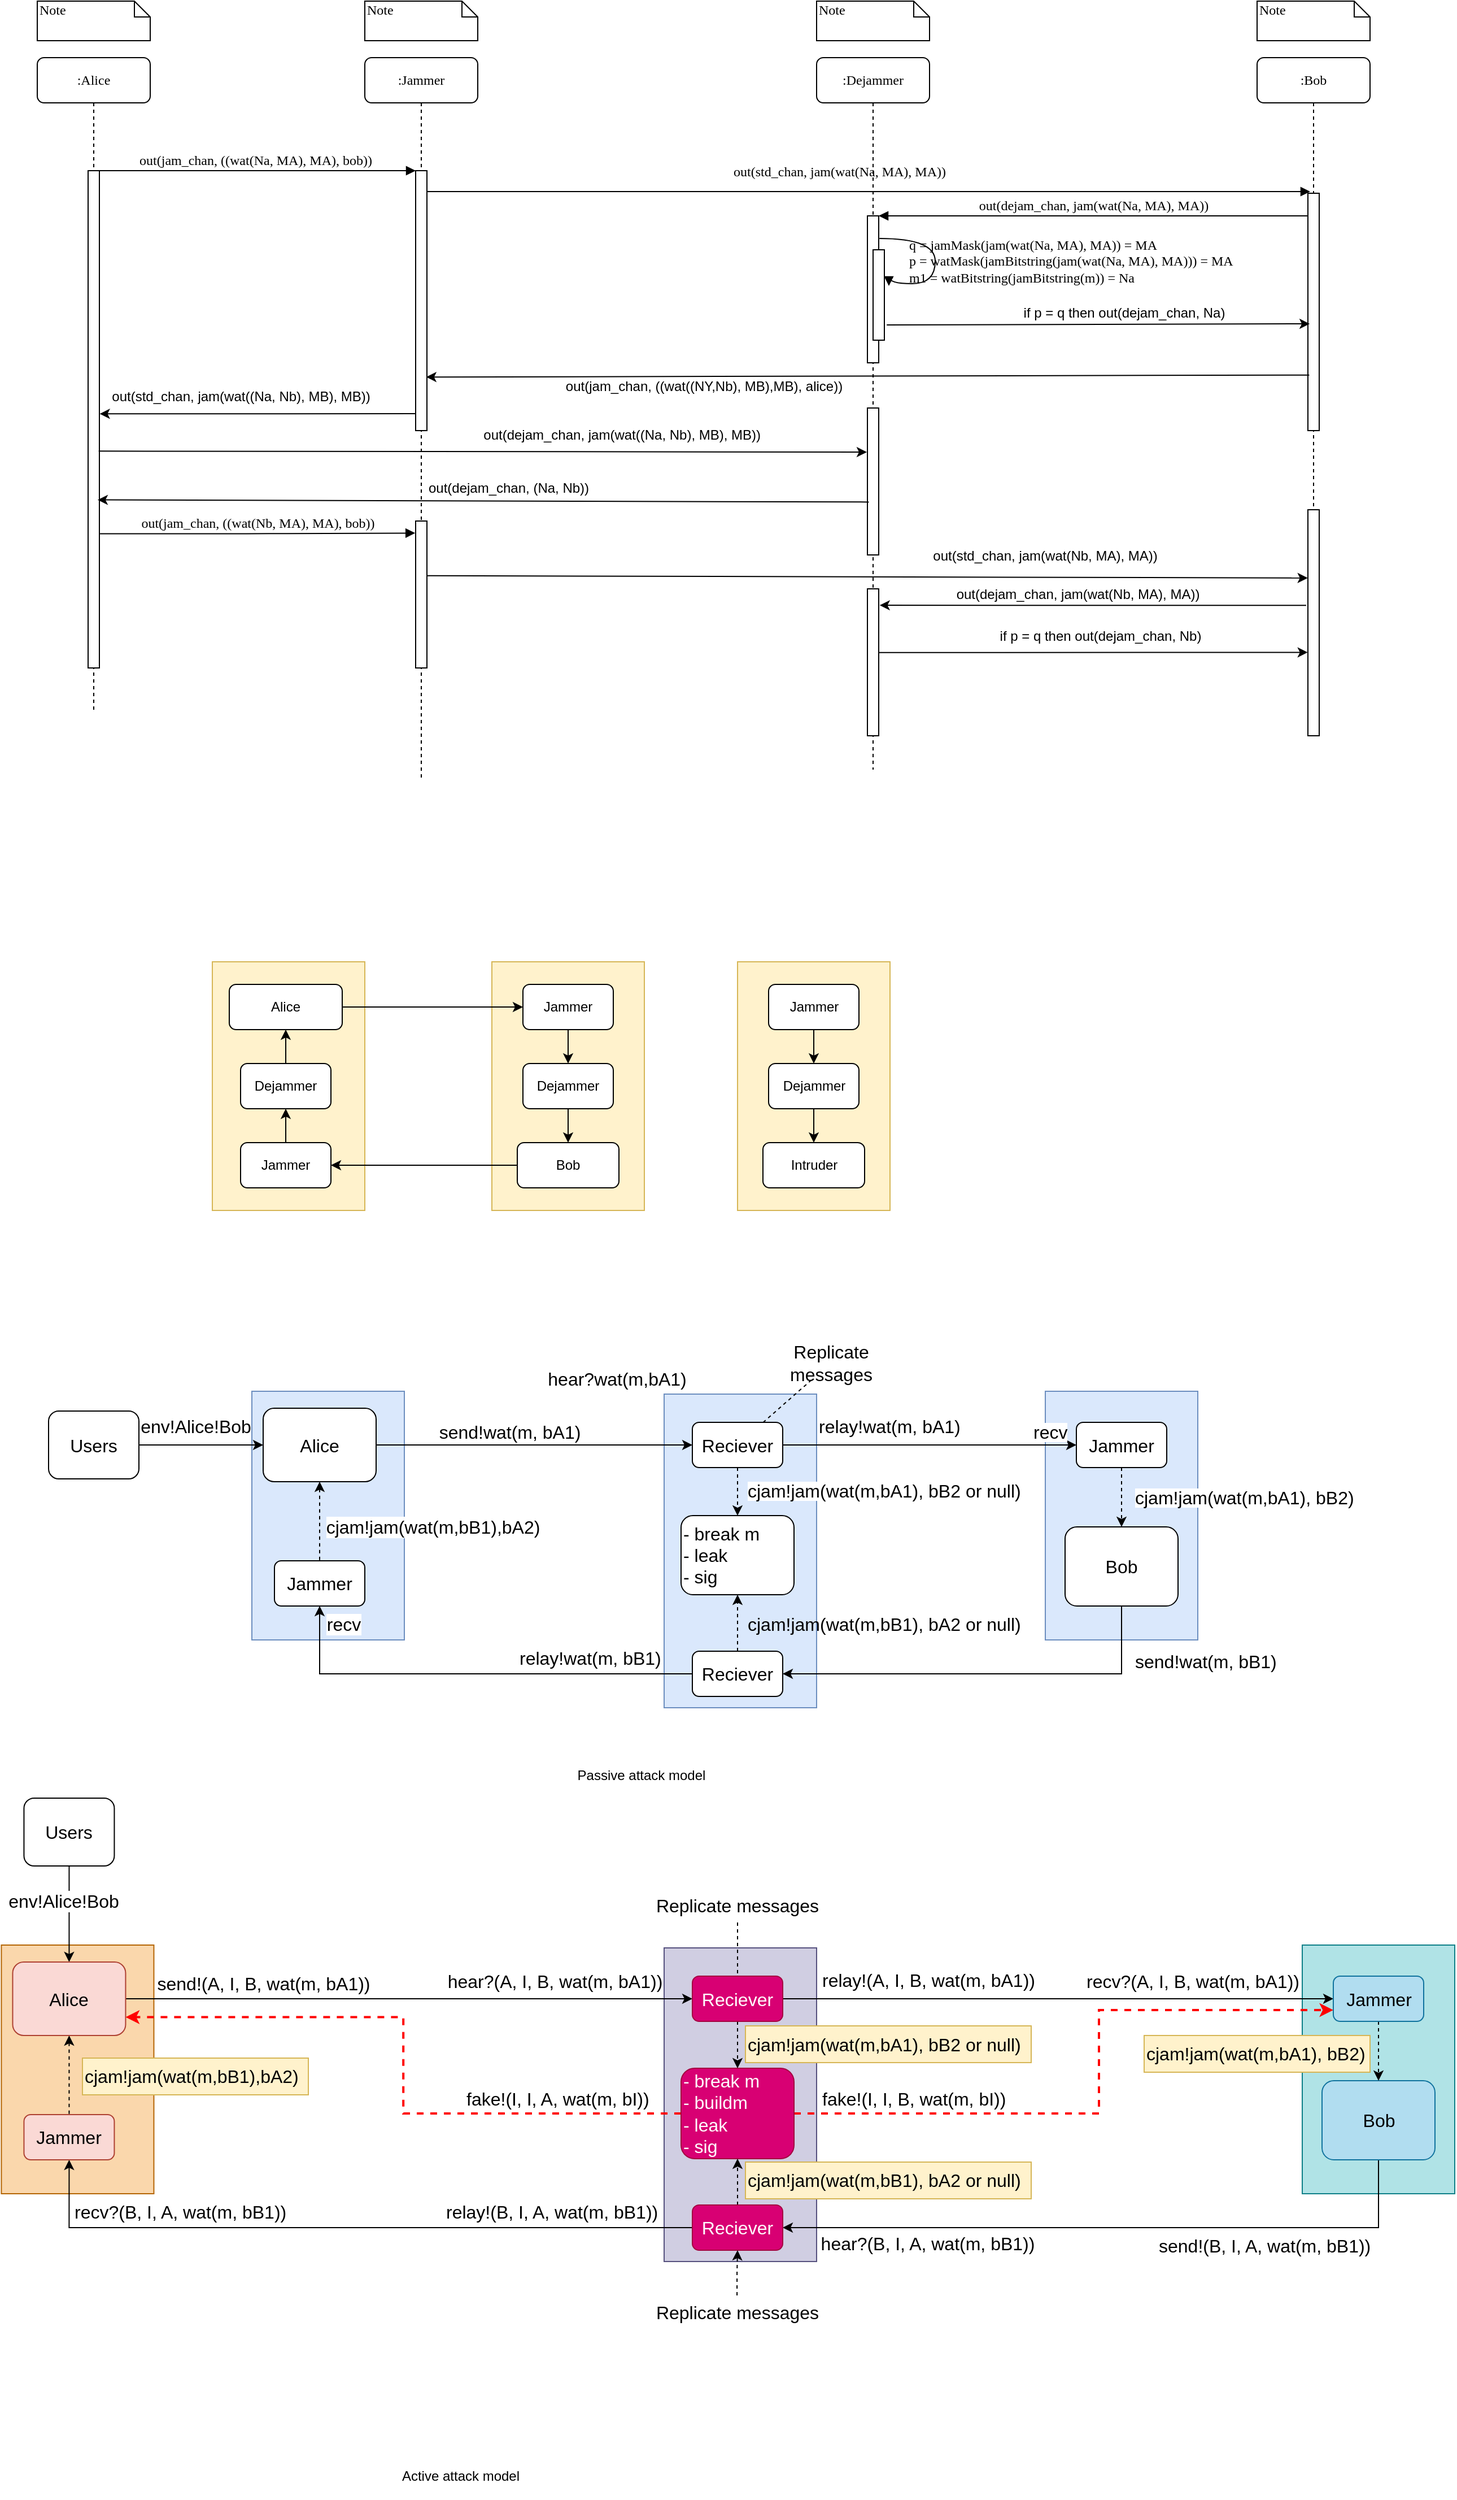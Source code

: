 <mxfile version="21.5.0" type="device">
  <diagram name="Page-1" id="13e1069c-82ec-6db2-03f1-153e76fe0fe0">
    <mxGraphModel dx="1349" dy="1084" grid="1" gridSize="10" guides="1" tooltips="1" connect="1" arrows="1" fold="1" page="1" pageScale="1" pageWidth="1100" pageHeight="850" background="none" math="0" shadow="0">
      <root>
        <mxCell id="0" />
        <mxCell id="1" parent="0" />
        <mxCell id="reTuzN3Twjzc5HJUbi88-39" value="" style="rounded=0;whiteSpace=wrap;html=1;fillColor=#dae8fc;strokeColor=#6c8ebf;" parent="1" vertex="1">
          <mxGeometry x="655" y="1262.5" width="135" height="277.5" as="geometry" />
        </mxCell>
        <mxCell id="reTuzN3Twjzc5HJUbi88-37" value="" style="rounded=0;whiteSpace=wrap;html=1;fillColor=#dae8fc;strokeColor=#6c8ebf;" parent="1" vertex="1">
          <mxGeometry x="992.5" y="1260" width="135" height="220" as="geometry" />
        </mxCell>
        <mxCell id="reTuzN3Twjzc5HJUbi88-36" value="" style="rounded=0;whiteSpace=wrap;html=1;fillColor=#dae8fc;strokeColor=#6c8ebf;" parent="1" vertex="1">
          <mxGeometry x="290" y="1260" width="135" height="220" as="geometry" />
        </mxCell>
        <mxCell id="nE_n2oH44g6yB1KsCD4g-18" value="" style="rounded=0;whiteSpace=wrap;html=1;fillColor=#fff2cc;strokeColor=#d6b656;" parent="1" vertex="1">
          <mxGeometry x="502.5" y="880" width="135" height="220" as="geometry" />
        </mxCell>
        <mxCell id="nE_n2oH44g6yB1KsCD4g-17" value="" style="rounded=0;whiteSpace=wrap;html=1;fillColor=#fff2cc;strokeColor=#d6b656;" parent="1" vertex="1">
          <mxGeometry x="255" y="880" width="135" height="220" as="geometry" />
        </mxCell>
        <mxCell id="7baba1c4bc27f4b0-2" value=":Jammer" style="shape=umlLifeline;perimeter=lifelinePerimeter;whiteSpace=wrap;html=1;container=1;collapsible=0;recursiveResize=0;outlineConnect=0;rounded=1;shadow=0;comic=0;labelBackgroundColor=none;strokeWidth=1;fontFamily=Verdana;fontSize=12;align=center;" parent="1" vertex="1">
          <mxGeometry x="390" y="80" width="100" height="640" as="geometry" />
        </mxCell>
        <mxCell id="7baba1c4bc27f4b0-10" value="" style="html=1;points=[];perimeter=orthogonalPerimeter;rounded=0;shadow=0;comic=0;labelBackgroundColor=none;strokeWidth=1;fontFamily=Verdana;fontSize=12;align=center;" parent="7baba1c4bc27f4b0-2" vertex="1">
          <mxGeometry x="45" y="100" width="10" height="230" as="geometry" />
        </mxCell>
        <mxCell id="Z0gDDNJV8cHKGVu9AsTs-18" value="" style="html=1;points=[];perimeter=orthogonalPerimeter;rounded=0;shadow=0;comic=0;labelBackgroundColor=none;strokeWidth=1;fontFamily=Verdana;fontSize=12;align=center;" parent="7baba1c4bc27f4b0-2" vertex="1">
          <mxGeometry x="45" y="410" width="10" height="130" as="geometry" />
        </mxCell>
        <mxCell id="7baba1c4bc27f4b0-3" value=":Dejammer" style="shape=umlLifeline;perimeter=lifelinePerimeter;whiteSpace=wrap;html=1;container=1;collapsible=0;recursiveResize=0;outlineConnect=0;rounded=1;shadow=0;comic=0;labelBackgroundColor=none;strokeWidth=1;fontFamily=Verdana;fontSize=12;align=center;" parent="1" vertex="1">
          <mxGeometry x="790" y="80" width="100" height="630" as="geometry" />
        </mxCell>
        <mxCell id="7baba1c4bc27f4b0-13" value="" style="html=1;points=[];perimeter=orthogonalPerimeter;rounded=0;shadow=0;comic=0;labelBackgroundColor=none;strokeWidth=1;fontFamily=Verdana;fontSize=12;align=center;" parent="7baba1c4bc27f4b0-3" vertex="1">
          <mxGeometry x="45" y="140" width="10" height="130" as="geometry" />
        </mxCell>
        <mxCell id="Z0gDDNJV8cHKGVu9AsTs-1" value="" style="html=1;points=[];perimeter=orthogonalPerimeter;rounded=0;shadow=0;comic=0;labelBackgroundColor=none;strokeWidth=1;fontFamily=Verdana;fontSize=12;align=center;" parent="7baba1c4bc27f4b0-3" vertex="1">
          <mxGeometry x="50" y="170" width="10" height="80" as="geometry" />
        </mxCell>
        <mxCell id="Z0gDDNJV8cHKGVu9AsTs-2" value="q = jamMask(jam(wat(Na, MA), MA)) = MA&lt;br style=&quot;font-size: 12px;&quot;&gt;p =&amp;nbsp;watMask(jamBitstring(jam(wat(Na, MA), MA))) = MA&amp;nbsp;&lt;br style=&quot;font-size: 12px;&quot;&gt;m1 = watBitstring(jamBitstring(m)) = Na&amp;nbsp;" style="text;html=1;strokeColor=none;fillColor=none;align=left;verticalAlign=middle;whiteSpace=wrap;rounded=0;fontFamily=Source Code Pro - Light;fontSource=https%3A%2F%2Ffonts.googleapis.com%2Fcss%3Ffamily%3DSource%2BCode%2BPro%2B-%2BLight;fontSize=12;" parent="7baba1c4bc27f4b0-3" vertex="1">
          <mxGeometry x="80" y="160" width="340" height="40" as="geometry" />
        </mxCell>
        <mxCell id="Z0gDDNJV8cHKGVu9AsTs-3" value="" style="html=1;verticalAlign=bottom;endArrow=block;labelBackgroundColor=none;fontFamily=Verdana;fontSize=12;elbow=vertical;edgeStyle=orthogonalEdgeStyle;curved=1;exitX=1.066;exitY=0.713;exitPerimeter=0;entryX=1.4;entryY=0.4;entryDx=0;entryDy=0;entryPerimeter=0;" parent="7baba1c4bc27f4b0-3" target="Z0gDDNJV8cHKGVu9AsTs-1" edge="1">
          <mxGeometry x="0.004" relative="1" as="geometry">
            <mxPoint x="55.66" y="160.01" as="sourcePoint" />
            <mxPoint x="50" y="199.1" as="targetPoint" />
            <Array as="points">
              <mxPoint x="105" y="160" />
              <mxPoint x="105" y="200" />
              <mxPoint x="64" y="200" />
            </Array>
            <mxPoint as="offset" />
          </mxGeometry>
        </mxCell>
        <mxCell id="Z0gDDNJV8cHKGVu9AsTs-13" value="" style="html=1;points=[];perimeter=orthogonalPerimeter;rounded=0;shadow=0;comic=0;labelBackgroundColor=none;strokeWidth=1;fontFamily=Verdana;fontSize=12;align=center;" parent="7baba1c4bc27f4b0-3" vertex="1">
          <mxGeometry x="45" y="310" width="10" height="130" as="geometry" />
        </mxCell>
        <mxCell id="Z0gDDNJV8cHKGVu9AsTs-22" value="" style="html=1;points=[];perimeter=orthogonalPerimeter;rounded=0;shadow=0;comic=0;labelBackgroundColor=none;strokeWidth=1;fontFamily=Verdana;fontSize=12;align=center;" parent="7baba1c4bc27f4b0-3" vertex="1">
          <mxGeometry x="45" y="470" width="10" height="130" as="geometry" />
        </mxCell>
        <mxCell id="7baba1c4bc27f4b0-4" value=":Bob" style="shape=umlLifeline;perimeter=lifelinePerimeter;whiteSpace=wrap;html=1;container=1;collapsible=0;recursiveResize=0;outlineConnect=0;rounded=1;shadow=0;comic=0;labelBackgroundColor=none;strokeWidth=1;fontFamily=Verdana;fontSize=12;align=center;" parent="1" vertex="1">
          <mxGeometry x="1180" y="80" width="100" height="600" as="geometry" />
        </mxCell>
        <mxCell id="7baba1c4bc27f4b0-16" value="" style="html=1;points=[];perimeter=orthogonalPerimeter;rounded=0;shadow=0;comic=0;labelBackgroundColor=none;strokeWidth=1;fontFamily=Verdana;fontSize=12;align=center;" parent="7baba1c4bc27f4b0-4" vertex="1">
          <mxGeometry x="45" y="120" width="10" height="210" as="geometry" />
        </mxCell>
        <mxCell id="7baba1c4bc27f4b0-22" value="" style="html=1;points=[];perimeter=orthogonalPerimeter;rounded=0;shadow=0;comic=0;labelBackgroundColor=none;strokeWidth=1;fontFamily=Verdana;fontSize=12;align=center;" parent="7baba1c4bc27f4b0-4" vertex="1">
          <mxGeometry x="45" y="400" width="10" height="200" as="geometry" />
        </mxCell>
        <mxCell id="7baba1c4bc27f4b0-8" value=":Alice" style="shape=umlLifeline;perimeter=lifelinePerimeter;whiteSpace=wrap;html=1;container=1;collapsible=0;recursiveResize=0;outlineConnect=0;rounded=1;shadow=0;comic=0;labelBackgroundColor=none;strokeWidth=1;fontFamily=Verdana;fontSize=12;align=center;" parent="1" vertex="1">
          <mxGeometry x="100" y="80" width="100" height="580" as="geometry" />
        </mxCell>
        <mxCell id="7baba1c4bc27f4b0-9" value="" style="html=1;points=[];perimeter=orthogonalPerimeter;rounded=0;shadow=0;comic=0;labelBackgroundColor=none;strokeWidth=1;fontFamily=Verdana;fontSize=12;align=center;" parent="7baba1c4bc27f4b0-8" vertex="1">
          <mxGeometry x="45" y="100" width="10" height="440" as="geometry" />
        </mxCell>
        <mxCell id="7baba1c4bc27f4b0-11" value="out(jam_chan, ((wat(Na, MA), MA), bob))" style="html=1;verticalAlign=bottom;endArrow=block;entryX=0;entryY=0;labelBackgroundColor=none;fontFamily=Verdana;fontSize=12;edgeStyle=elbowEdgeStyle;elbow=horizontal;" parent="1" target="7baba1c4bc27f4b0-10" edge="1">
          <mxGeometry relative="1" as="geometry">
            <mxPoint x="150" y="180" as="sourcePoint" />
          </mxGeometry>
        </mxCell>
        <mxCell id="7baba1c4bc27f4b0-14" value="out(std_chan, jam(wat(Na, MA), MA))" style="html=1;verticalAlign=bottom;endArrow=block;labelBackgroundColor=none;fontFamily=Verdana;fontSize=12;edgeStyle=elbowEdgeStyle;elbow=vertical;entryX=0.2;entryY=-0.006;entryDx=0;entryDy=0;entryPerimeter=0;" parent="1" source="7baba1c4bc27f4b0-10" target="7baba1c4bc27f4b0-16" edge="1">
          <mxGeometry x="-0.067" y="9" relative="1" as="geometry">
            <mxPoint x="520" y="200" as="sourcePoint" />
            <mxPoint x="835" y="220" as="targetPoint" />
            <mxPoint as="offset" />
          </mxGeometry>
        </mxCell>
        <mxCell id="7baba1c4bc27f4b0-40" value="Note" style="shape=note;whiteSpace=wrap;html=1;size=14;verticalAlign=top;align=left;spacingTop=-6;rounded=0;shadow=0;comic=0;labelBackgroundColor=none;strokeWidth=1;fontFamily=Verdana;fontSize=12" parent="1" vertex="1">
          <mxGeometry x="100" y="30" width="100" height="35" as="geometry" />
        </mxCell>
        <mxCell id="7baba1c4bc27f4b0-41" value="Note" style="shape=note;whiteSpace=wrap;html=1;size=14;verticalAlign=top;align=left;spacingTop=-6;rounded=0;shadow=0;comic=0;labelBackgroundColor=none;strokeWidth=1;fontFamily=Verdana;fontSize=12" parent="1" vertex="1">
          <mxGeometry x="390" y="30" width="100" height="35" as="geometry" />
        </mxCell>
        <mxCell id="7baba1c4bc27f4b0-42" value="Note" style="shape=note;whiteSpace=wrap;html=1;size=14;verticalAlign=top;align=left;spacingTop=-6;rounded=0;shadow=0;comic=0;labelBackgroundColor=none;strokeWidth=1;fontFamily=Verdana;fontSize=12" parent="1" vertex="1">
          <mxGeometry x="790" y="30" width="100" height="35" as="geometry" />
        </mxCell>
        <mxCell id="7baba1c4bc27f4b0-43" value="Note" style="shape=note;whiteSpace=wrap;html=1;size=14;verticalAlign=top;align=left;spacingTop=-6;rounded=0;shadow=0;comic=0;labelBackgroundColor=none;strokeWidth=1;fontFamily=Verdana;fontSize=12" parent="1" vertex="1">
          <mxGeometry x="1180" y="30" width="100" height="35" as="geometry" />
        </mxCell>
        <mxCell id="7baba1c4bc27f4b0-17" value="out(dejam_chan, jam(wat(Na, MA), MA))" style="html=1;verticalAlign=bottom;endArrow=block;labelBackgroundColor=none;fontFamily=Verdana;fontSize=12;edgeStyle=elbowEdgeStyle;elbow=vertical;" parent="1" source="7baba1c4bc27f4b0-16" target="7baba1c4bc27f4b0-13" edge="1">
          <mxGeometry relative="1" as="geometry">
            <Array as="points">
              <mxPoint x="850" y="220" />
            </Array>
            <mxPoint x="900" y="220" as="targetPoint" />
            <mxPoint as="offset" />
          </mxGeometry>
        </mxCell>
        <mxCell id="Z0gDDNJV8cHKGVu9AsTs-7" value="" style="endArrow=classic;html=1;rounded=0;exitX=1.211;exitY=0.832;exitDx=0;exitDy=0;exitPerimeter=0;entryX=0.156;entryY=0.55;entryDx=0;entryDy=0;entryPerimeter=0;" parent="1" source="Z0gDDNJV8cHKGVu9AsTs-1" target="7baba1c4bc27f4b0-16" edge="1">
          <mxGeometry width="50" height="50" relative="1" as="geometry">
            <mxPoint x="900" y="380" as="sourcePoint" />
            <mxPoint x="950" y="330" as="targetPoint" />
          </mxGeometry>
        </mxCell>
        <mxCell id="Z0gDDNJV8cHKGVu9AsTs-8" value="if p = q then out(dejam_chan, Na)" style="edgeLabel;html=1;align=center;verticalAlign=middle;resizable=0;points=[];fontSize=12;" parent="Z0gDDNJV8cHKGVu9AsTs-7" vertex="1" connectable="0">
          <mxGeometry x="0.121" relative="1" as="geometry">
            <mxPoint y="-10" as="offset" />
          </mxGeometry>
        </mxCell>
        <mxCell id="Z0gDDNJV8cHKGVu9AsTs-9" value="" style="endArrow=classic;html=1;rounded=0;exitX=0.118;exitY=0.766;exitDx=0;exitDy=0;exitPerimeter=0;entryX=0.936;entryY=0.794;entryDx=0;entryDy=0;entryPerimeter=0;" parent="1" source="7baba1c4bc27f4b0-16" target="7baba1c4bc27f4b0-10" edge="1">
          <mxGeometry width="50" height="50" relative="1" as="geometry">
            <mxPoint x="1010" y="390" as="sourcePoint" />
            <mxPoint x="1060" y="340" as="targetPoint" />
          </mxGeometry>
        </mxCell>
        <mxCell id="Z0gDDNJV8cHKGVu9AsTs-10" value="&lt;font style=&quot;font-size: 12px;&quot;&gt;out(jam_chan,&amp;nbsp;((wat((NY,Nb), MB),MB), alice))&lt;/font&gt;" style="edgeLabel;html=1;align=center;verticalAlign=middle;resizable=0;points=[];fontSize=12;" parent="Z0gDDNJV8cHKGVu9AsTs-9" vertex="1" connectable="0">
          <mxGeometry x="-0.539" y="-1" relative="1" as="geometry">
            <mxPoint x="-356" y="10" as="offset" />
          </mxGeometry>
        </mxCell>
        <mxCell id="Z0gDDNJV8cHKGVu9AsTs-11" value="" style="endArrow=classic;html=1;rounded=0;exitX=0.027;exitY=0.935;exitDx=0;exitDy=0;exitPerimeter=0;entryX=1.027;entryY=0.489;entryDx=0;entryDy=0;entryPerimeter=0;" parent="1" source="7baba1c4bc27f4b0-10" target="7baba1c4bc27f4b0-9" edge="1">
          <mxGeometry width="50" height="50" relative="1" as="geometry">
            <mxPoint x="280" y="420" as="sourcePoint" />
            <mxPoint x="330" y="370" as="targetPoint" />
          </mxGeometry>
        </mxCell>
        <mxCell id="Z0gDDNJV8cHKGVu9AsTs-12" value="out(std_chan, jam(wat((Na, Nb), MB), MB))" style="edgeLabel;html=1;align=center;verticalAlign=middle;resizable=0;points=[];fontSize=12;" parent="Z0gDDNJV8cHKGVu9AsTs-11" vertex="1" connectable="0">
          <mxGeometry x="0.234" y="-2" relative="1" as="geometry">
            <mxPoint x="17" y="-13" as="offset" />
          </mxGeometry>
        </mxCell>
        <mxCell id="Z0gDDNJV8cHKGVu9AsTs-14" value="" style="endArrow=classic;html=1;rounded=0;exitX=0.936;exitY=0.564;exitDx=0;exitDy=0;exitPerimeter=0;entryX=-0.05;entryY=0.3;entryDx=0;entryDy=0;entryPerimeter=0;" parent="1" source="7baba1c4bc27f4b0-9" target="Z0gDDNJV8cHKGVu9AsTs-13" edge="1">
          <mxGeometry width="50" height="50" relative="1" as="geometry">
            <mxPoint x="230" y="490" as="sourcePoint" />
            <mxPoint x="280" y="440" as="targetPoint" />
          </mxGeometry>
        </mxCell>
        <mxCell id="Z0gDDNJV8cHKGVu9AsTs-15" value="out(dejam_chan,&amp;nbsp;jam(wat((Na, Nb), MB), MB))&amp;nbsp;" style="edgeLabel;html=1;align=center;verticalAlign=middle;resizable=0;points=[];fontSize=12;" parent="Z0gDDNJV8cHKGVu9AsTs-14" vertex="1" connectable="0">
          <mxGeometry x="0.515" y="2" relative="1" as="geometry">
            <mxPoint x="-51" y="-13" as="offset" />
          </mxGeometry>
        </mxCell>
        <mxCell id="Z0gDDNJV8cHKGVu9AsTs-16" value="" style="endArrow=classic;html=1;rounded=0;exitX=0.118;exitY=0.64;exitDx=0;exitDy=0;exitPerimeter=0;entryX=0.845;entryY=0.662;entryDx=0;entryDy=0;entryPerimeter=0;" parent="1" source="Z0gDDNJV8cHKGVu9AsTs-13" target="7baba1c4bc27f4b0-9" edge="1">
          <mxGeometry width="50" height="50" relative="1" as="geometry">
            <mxPoint x="600" y="530" as="sourcePoint" />
            <mxPoint x="650" y="480" as="targetPoint" />
          </mxGeometry>
        </mxCell>
        <mxCell id="Z0gDDNJV8cHKGVu9AsTs-17" value="out(dejam_chan, (Na, Nb))" style="edgeLabel;html=1;align=center;verticalAlign=middle;resizable=0;points=[];fontSize=12;" parent="Z0gDDNJV8cHKGVu9AsTs-16" vertex="1" connectable="0">
          <mxGeometry x="-0.024" y="-5" relative="1" as="geometry">
            <mxPoint x="14" y="-7" as="offset" />
          </mxGeometry>
        </mxCell>
        <mxCell id="Z0gDDNJV8cHKGVu9AsTs-19" value="out(jam_chan, ((wat(Nb, MA), MA), bob))" style="html=1;verticalAlign=bottom;endArrow=block;entryX=-0.041;entryY=0.082;labelBackgroundColor=none;fontFamily=Verdana;fontSize=12;edgeStyle=elbowEdgeStyle;elbow=horizontal;exitX=1.055;exitY=0.73;exitDx=0;exitDy=0;exitPerimeter=0;entryDx=0;entryDy=0;entryPerimeter=0;" parent="1" source="7baba1c4bc27f4b0-9" target="Z0gDDNJV8cHKGVu9AsTs-18" edge="1">
          <mxGeometry relative="1" as="geometry">
            <mxPoint x="160" y="500" as="sourcePoint" />
            <mxPoint x="435" y="500" as="targetPoint" />
          </mxGeometry>
        </mxCell>
        <mxCell id="Z0gDDNJV8cHKGVu9AsTs-20" value="" style="endArrow=classic;html=1;rounded=0;exitX=1.033;exitY=0.372;exitDx=0;exitDy=0;exitPerimeter=0;entryX=-0.014;entryY=0.302;entryDx=0;entryDy=0;entryPerimeter=0;" parent="1" source="Z0gDDNJV8cHKGVu9AsTs-18" target="7baba1c4bc27f4b0-22" edge="1">
          <mxGeometry width="50" height="50" relative="1" as="geometry">
            <mxPoint x="850" y="300" as="sourcePoint" />
            <mxPoint x="900" y="250" as="targetPoint" />
          </mxGeometry>
        </mxCell>
        <mxCell id="Z0gDDNJV8cHKGVu9AsTs-21" value="out(std_chan, jam(wat(Nb, MA), MA))" style="edgeLabel;html=1;align=center;verticalAlign=middle;resizable=0;points=[];fontSize=12;" parent="Z0gDDNJV8cHKGVu9AsTs-20" vertex="1" connectable="0">
          <mxGeometry x="0.145" y="-2" relative="1" as="geometry">
            <mxPoint x="100" y="-21" as="offset" />
          </mxGeometry>
        </mxCell>
        <mxCell id="Z0gDDNJV8cHKGVu9AsTs-23" value="" style="endArrow=classic;html=1;rounded=0;exitX=-0.153;exitY=0.423;exitDx=0;exitDy=0;exitPerimeter=0;entryX=1.082;entryY=0.112;entryDx=0;entryDy=0;entryPerimeter=0;" parent="1" source="7baba1c4bc27f4b0-22" target="Z0gDDNJV8cHKGVu9AsTs-22" edge="1">
          <mxGeometry width="50" height="50" relative="1" as="geometry">
            <mxPoint x="1030" y="660" as="sourcePoint" />
            <mxPoint x="1080" y="610" as="targetPoint" />
          </mxGeometry>
        </mxCell>
        <mxCell id="Z0gDDNJV8cHKGVu9AsTs-24" value="out(dejam_chan,&amp;nbsp;jam(wat(Nb, MA), MA))" style="edgeLabel;html=1;align=center;verticalAlign=middle;resizable=0;points=[];fontSize=12;" parent="Z0gDDNJV8cHKGVu9AsTs-23" vertex="1" connectable="0">
          <mxGeometry x="0.097" relative="1" as="geometry">
            <mxPoint x="4" y="-10" as="offset" />
          </mxGeometry>
        </mxCell>
        <mxCell id="Z0gDDNJV8cHKGVu9AsTs-25" value="" style="endArrow=classic;html=1;rounded=0;exitX=1.043;exitY=0.434;exitDx=0;exitDy=0;exitPerimeter=0;entryX=-0.014;entryY=0.631;entryDx=0;entryDy=0;entryPerimeter=0;" parent="1" source="Z0gDDNJV8cHKGVu9AsTs-22" target="7baba1c4bc27f4b0-22" edge="1">
          <mxGeometry width="50" height="50" relative="1" as="geometry">
            <mxPoint x="900" y="660" as="sourcePoint" />
            <mxPoint x="1220" y="606" as="targetPoint" />
          </mxGeometry>
        </mxCell>
        <mxCell id="Z0gDDNJV8cHKGVu9AsTs-26" value="if p = q then out(dejam_chan, Nb)" style="edgeLabel;html=1;align=center;verticalAlign=middle;resizable=0;points=[];fontSize=12;" parent="Z0gDDNJV8cHKGVu9AsTs-25" vertex="1" connectable="0">
          <mxGeometry x="0.077" relative="1" as="geometry">
            <mxPoint x="-9" y="-15" as="offset" />
          </mxGeometry>
        </mxCell>
        <mxCell id="nE_n2oH44g6yB1KsCD4g-14" style="edgeStyle=orthogonalEdgeStyle;rounded=0;orthogonalLoop=1;jettySize=auto;html=1;entryX=0;entryY=0.5;entryDx=0;entryDy=0;" parent="1" source="nE_n2oH44g6yB1KsCD4g-1" target="nE_n2oH44g6yB1KsCD4g-7" edge="1">
          <mxGeometry relative="1" as="geometry">
            <Array as="points">
              <mxPoint x="420" y="920" />
              <mxPoint x="420" y="920" />
            </Array>
          </mxGeometry>
        </mxCell>
        <mxCell id="nE_n2oH44g6yB1KsCD4g-1" value="Alice" style="rounded=1;whiteSpace=wrap;html=1;" parent="1" vertex="1">
          <mxGeometry x="270" y="900" width="100" height="40" as="geometry" />
        </mxCell>
        <mxCell id="nE_n2oH44g6yB1KsCD4g-16" style="edgeStyle=orthogonalEdgeStyle;rounded=0;orthogonalLoop=1;jettySize=auto;html=1;entryX=1;entryY=0.5;entryDx=0;entryDy=0;" parent="1" source="nE_n2oH44g6yB1KsCD4g-2" target="nE_n2oH44g6yB1KsCD4g-4" edge="1">
          <mxGeometry relative="1" as="geometry" />
        </mxCell>
        <mxCell id="nE_n2oH44g6yB1KsCD4g-2" value="Bob" style="rounded=1;whiteSpace=wrap;html=1;" parent="1" vertex="1">
          <mxGeometry x="525" y="1040" width="90" height="40" as="geometry" />
        </mxCell>
        <mxCell id="nE_n2oH44g6yB1KsCD4g-5" style="edgeStyle=orthogonalEdgeStyle;rounded=0;orthogonalLoop=1;jettySize=auto;html=1;entryX=0.5;entryY=1;entryDx=0;entryDy=0;" parent="1" source="nE_n2oH44g6yB1KsCD4g-4" target="nE_n2oH44g6yB1KsCD4g-6" edge="1">
          <mxGeometry relative="1" as="geometry" />
        </mxCell>
        <mxCell id="nE_n2oH44g6yB1KsCD4g-4" value="Jammer" style="rounded=1;whiteSpace=wrap;html=1;" parent="1" vertex="1">
          <mxGeometry x="280" y="1040" width="80" height="40" as="geometry" />
        </mxCell>
        <mxCell id="nE_n2oH44g6yB1KsCD4g-11" style="edgeStyle=orthogonalEdgeStyle;rounded=0;orthogonalLoop=1;jettySize=auto;html=1;entryX=0.5;entryY=1;entryDx=0;entryDy=0;" parent="1" source="nE_n2oH44g6yB1KsCD4g-6" target="nE_n2oH44g6yB1KsCD4g-1" edge="1">
          <mxGeometry relative="1" as="geometry" />
        </mxCell>
        <mxCell id="nE_n2oH44g6yB1KsCD4g-6" value="Dejammer" style="rounded=1;whiteSpace=wrap;html=1;" parent="1" vertex="1">
          <mxGeometry x="280" y="970" width="80" height="40" as="geometry" />
        </mxCell>
        <mxCell id="nE_n2oH44g6yB1KsCD4g-12" style="edgeStyle=orthogonalEdgeStyle;rounded=0;orthogonalLoop=1;jettySize=auto;html=1;entryX=0.5;entryY=0;entryDx=0;entryDy=0;" parent="1" source="nE_n2oH44g6yB1KsCD4g-7" target="nE_n2oH44g6yB1KsCD4g-9" edge="1">
          <mxGeometry relative="1" as="geometry" />
        </mxCell>
        <mxCell id="nE_n2oH44g6yB1KsCD4g-7" value="Jammer" style="rounded=1;whiteSpace=wrap;html=1;" parent="1" vertex="1">
          <mxGeometry x="530" y="900" width="80" height="40" as="geometry" />
        </mxCell>
        <mxCell id="nE_n2oH44g6yB1KsCD4g-13" style="edgeStyle=orthogonalEdgeStyle;rounded=0;orthogonalLoop=1;jettySize=auto;html=1;entryX=0.5;entryY=0;entryDx=0;entryDy=0;" parent="1" source="nE_n2oH44g6yB1KsCD4g-9" target="nE_n2oH44g6yB1KsCD4g-2" edge="1">
          <mxGeometry relative="1" as="geometry">
            <mxPoint x="570" y="1030" as="targetPoint" />
          </mxGeometry>
        </mxCell>
        <mxCell id="nE_n2oH44g6yB1KsCD4g-9" value="Dejammer" style="rounded=1;whiteSpace=wrap;html=1;" parent="1" vertex="1">
          <mxGeometry x="530" y="970" width="80" height="40" as="geometry" />
        </mxCell>
        <mxCell id="nE_n2oH44g6yB1KsCD4g-19" value="" style="rounded=0;whiteSpace=wrap;html=1;fillColor=#fff2cc;strokeColor=#d6b656;" parent="1" vertex="1">
          <mxGeometry x="720" y="880" width="135" height="220" as="geometry" />
        </mxCell>
        <mxCell id="nE_n2oH44g6yB1KsCD4g-20" value="Intruder" style="rounded=1;whiteSpace=wrap;html=1;" parent="1" vertex="1">
          <mxGeometry x="742.5" y="1040" width="90" height="40" as="geometry" />
        </mxCell>
        <mxCell id="nE_n2oH44g6yB1KsCD4g-21" style="edgeStyle=orthogonalEdgeStyle;rounded=0;orthogonalLoop=1;jettySize=auto;html=1;entryX=0.5;entryY=0;entryDx=0;entryDy=0;" parent="1" source="nE_n2oH44g6yB1KsCD4g-22" target="nE_n2oH44g6yB1KsCD4g-24" edge="1">
          <mxGeometry relative="1" as="geometry" />
        </mxCell>
        <mxCell id="nE_n2oH44g6yB1KsCD4g-22" value="Jammer" style="rounded=1;whiteSpace=wrap;html=1;" parent="1" vertex="1">
          <mxGeometry x="747.5" y="900" width="80" height="40" as="geometry" />
        </mxCell>
        <mxCell id="nE_n2oH44g6yB1KsCD4g-23" style="edgeStyle=orthogonalEdgeStyle;rounded=0;orthogonalLoop=1;jettySize=auto;html=1;entryX=0.5;entryY=0;entryDx=0;entryDy=0;" parent="1" source="nE_n2oH44g6yB1KsCD4g-24" target="nE_n2oH44g6yB1KsCD4g-20" edge="1">
          <mxGeometry relative="1" as="geometry">
            <mxPoint x="787.5" y="1030" as="targetPoint" />
          </mxGeometry>
        </mxCell>
        <mxCell id="nE_n2oH44g6yB1KsCD4g-24" value="Dejammer" style="rounded=1;whiteSpace=wrap;html=1;" parent="1" vertex="1">
          <mxGeometry x="747.5" y="970" width="80" height="40" as="geometry" />
        </mxCell>
        <mxCell id="reTuzN3Twjzc5HJUbi88-3" style="edgeStyle=orthogonalEdgeStyle;rounded=0;orthogonalLoop=1;jettySize=auto;html=1;entryX=0.5;entryY=0;entryDx=0;entryDy=0;dashed=1;startArrow=classic;startFill=1;endArrow=none;endFill=0;fontSize=16;" parent="1" source="reTuzN3Twjzc5HJUbi88-1" target="reTuzN3Twjzc5HJUbi88-2" edge="1">
          <mxGeometry relative="1" as="geometry" />
        </mxCell>
        <mxCell id="reTuzN3Twjzc5HJUbi88-4" value="cjam!jam(wat(m,bB1),bA2)" style="edgeLabel;html=1;align=center;verticalAlign=middle;resizable=0;points=[];fontSize=16;" parent="reTuzN3Twjzc5HJUbi88-3" vertex="1" connectable="0">
          <mxGeometry x="-0.5" y="-1" relative="1" as="geometry">
            <mxPoint x="101" y="22" as="offset" />
          </mxGeometry>
        </mxCell>
        <mxCell id="reTuzN3Twjzc5HJUbi88-8" value="" style="edgeStyle=orthogonalEdgeStyle;rounded=0;orthogonalLoop=1;jettySize=auto;html=1;" parent="1" source="reTuzN3Twjzc5HJUbi88-7" target="reTuzN3Twjzc5HJUbi88-1" edge="1">
          <mxGeometry relative="1" as="geometry" />
        </mxCell>
        <mxCell id="reTuzN3Twjzc5HJUbi88-9" value="env!Alice!Bob" style="edgeLabel;html=1;align=center;verticalAlign=middle;resizable=0;points=[];fontSize=16;" parent="reTuzN3Twjzc5HJUbi88-8" vertex="1" connectable="0">
          <mxGeometry x="0.057" y="3" relative="1" as="geometry">
            <mxPoint x="-8" y="-14" as="offset" />
          </mxGeometry>
        </mxCell>
        <mxCell id="reTuzN3Twjzc5HJUbi88-12" style="edgeStyle=orthogonalEdgeStyle;rounded=0;orthogonalLoop=1;jettySize=auto;html=1;entryX=0;entryY=0.5;entryDx=0;entryDy=0;" parent="1" source="reTuzN3Twjzc5HJUbi88-1" target="reTuzN3Twjzc5HJUbi88-11" edge="1">
          <mxGeometry relative="1" as="geometry" />
        </mxCell>
        <mxCell id="reTuzN3Twjzc5HJUbi88-13" value="send!wat(m, bA1)" style="edgeLabel;html=1;align=center;verticalAlign=middle;resizable=0;points=[];fontSize=16;" parent="reTuzN3Twjzc5HJUbi88-12" vertex="1" connectable="0">
          <mxGeometry x="0.063" relative="1" as="geometry">
            <mxPoint x="-31" y="-12" as="offset" />
          </mxGeometry>
        </mxCell>
        <mxCell id="reTuzN3Twjzc5HJUbi88-1" value="Alice" style="rounded=1;whiteSpace=wrap;html=1;fontSize=16;" parent="1" vertex="1">
          <mxGeometry x="300" y="1275" width="100" height="65" as="geometry" />
        </mxCell>
        <mxCell id="reTuzN3Twjzc5HJUbi88-5" style="edgeStyle=orthogonalEdgeStyle;rounded=0;orthogonalLoop=1;jettySize=auto;html=1;endArrow=none;endFill=0;startArrow=classic;startFill=1;fontSize=16;entryX=0;entryY=0.5;entryDx=0;entryDy=0;" parent="1" source="reTuzN3Twjzc5HJUbi88-2" target="reTuzN3Twjzc5HJUbi88-26" edge="1">
          <mxGeometry relative="1" as="geometry">
            <mxPoint x="560" y="1400" as="targetPoint" />
            <Array as="points">
              <mxPoint x="350" y="1510" />
            </Array>
          </mxGeometry>
        </mxCell>
        <mxCell id="reTuzN3Twjzc5HJUbi88-6" value="recv" style="edgeLabel;html=1;align=center;verticalAlign=middle;resizable=0;points=[];fontSize=16;" parent="reTuzN3Twjzc5HJUbi88-5" vertex="1" connectable="0">
          <mxGeometry x="0.577" y="-1" relative="1" as="geometry">
            <mxPoint x="-227" y="-45" as="offset" />
          </mxGeometry>
        </mxCell>
        <mxCell id="reTuzN3Twjzc5HJUbi88-2" value="Jammer" style="rounded=1;whiteSpace=wrap;html=1;fontSize=16;" parent="1" vertex="1">
          <mxGeometry x="310" y="1410" width="80" height="40" as="geometry" />
        </mxCell>
        <mxCell id="reTuzN3Twjzc5HJUbi88-7" value="Users" style="whiteSpace=wrap;html=1;fontSize=16;rounded=1;" parent="1" vertex="1">
          <mxGeometry x="110" y="1277.5" width="80" height="60" as="geometry" />
        </mxCell>
        <mxCell id="reTuzN3Twjzc5HJUbi88-10" value="- break m&lt;br&gt;- leak&lt;br&gt;- sig" style="rounded=1;whiteSpace=wrap;html=1;fontSize=16;align=left;" parent="1" vertex="1">
          <mxGeometry x="670" y="1370" width="100" height="70" as="geometry" />
        </mxCell>
        <mxCell id="reTuzN3Twjzc5HJUbi88-17" style="edgeStyle=orthogonalEdgeStyle;rounded=0;orthogonalLoop=1;jettySize=auto;html=1;entryX=0;entryY=0.5;entryDx=0;entryDy=0;" parent="1" source="reTuzN3Twjzc5HJUbi88-11" target="reTuzN3Twjzc5HJUbi88-16" edge="1">
          <mxGeometry relative="1" as="geometry" />
        </mxCell>
        <mxCell id="reTuzN3Twjzc5HJUbi88-21" style="edgeStyle=orthogonalEdgeStyle;rounded=0;orthogonalLoop=1;jettySize=auto;html=1;entryX=0.5;entryY=0;entryDx=0;entryDy=0;dashed=1;" parent="1" source="reTuzN3Twjzc5HJUbi88-11" target="reTuzN3Twjzc5HJUbi88-10" edge="1">
          <mxGeometry relative="1" as="geometry" />
        </mxCell>
        <mxCell id="reTuzN3Twjzc5HJUbi88-11" value="Reciever" style="rounded=1;whiteSpace=wrap;html=1;fontSize=16;" parent="1" vertex="1">
          <mxGeometry x="680" y="1287.5" width="80" height="40" as="geometry" />
        </mxCell>
        <mxCell id="reTuzN3Twjzc5HJUbi88-14" value="hear?wat(m,bA1)" style="edgeLabel;html=1;align=center;verticalAlign=middle;resizable=0;points=[];fontSize=16;" parent="1" vertex="1" connectable="0">
          <mxGeometry x="620" y="1250" as="geometry">
            <mxPoint x="-7" y="-1" as="offset" />
          </mxGeometry>
        </mxCell>
        <mxCell id="reTuzN3Twjzc5HJUbi88-31" style="edgeStyle=orthogonalEdgeStyle;rounded=0;orthogonalLoop=1;jettySize=auto;html=1;entryX=1;entryY=0.5;entryDx=0;entryDy=0;" parent="1" source="reTuzN3Twjzc5HJUbi88-15" target="reTuzN3Twjzc5HJUbi88-26" edge="1">
          <mxGeometry relative="1" as="geometry">
            <Array as="points">
              <mxPoint x="1060" y="1510" />
            </Array>
          </mxGeometry>
        </mxCell>
        <mxCell id="reTuzN3Twjzc5HJUbi88-15" value="Bob" style="rounded=1;whiteSpace=wrap;html=1;fontSize=16;" parent="1" vertex="1">
          <mxGeometry x="1010" y="1380" width="100" height="70" as="geometry" />
        </mxCell>
        <mxCell id="reTuzN3Twjzc5HJUbi88-24" style="edgeStyle=orthogonalEdgeStyle;rounded=0;orthogonalLoop=1;jettySize=auto;html=1;entryX=0.5;entryY=0;entryDx=0;entryDy=0;dashed=1;" parent="1" source="reTuzN3Twjzc5HJUbi88-16" target="reTuzN3Twjzc5HJUbi88-15" edge="1">
          <mxGeometry relative="1" as="geometry" />
        </mxCell>
        <mxCell id="reTuzN3Twjzc5HJUbi88-16" value="Jammer" style="rounded=1;whiteSpace=wrap;html=1;fontSize=16;" parent="1" vertex="1">
          <mxGeometry x="1020" y="1287.5" width="80" height="40" as="geometry" />
        </mxCell>
        <mxCell id="reTuzN3Twjzc5HJUbi88-19" value="&lt;span style=&quot;color: rgb(0, 0, 0); font-family: Helvetica; font-size: 16px; font-style: normal; font-variant-ligatures: normal; font-variant-caps: normal; font-weight: 400; letter-spacing: normal; orphans: 2; text-align: center; text-indent: 0px; text-transform: none; widows: 2; word-spacing: 0px; -webkit-text-stroke-width: 0px; background-color: rgb(255, 255, 255); text-decoration-thickness: initial; text-decoration-style: initial; text-decoration-color: initial; float: none; display: inline !important;&quot;&gt;recv&lt;/span&gt;" style="text;whiteSpace=wrap;html=1;" parent="1" vertex="1">
          <mxGeometry x="980" y="1280" width="40" height="30" as="geometry" />
        </mxCell>
        <mxCell id="reTuzN3Twjzc5HJUbi88-20" value="&lt;div style=&quot;text-align: center;&quot;&gt;&lt;span style=&quot;font-size: 16px; background-color: rgb(255, 255, 255);&quot;&gt;relay!wat(m, bA1)&lt;/span&gt;&lt;/div&gt;" style="text;whiteSpace=wrap;html=1;" parent="1" vertex="1">
          <mxGeometry x="790" y="1275" width="132.5" height="30" as="geometry" />
        </mxCell>
        <mxCell id="reTuzN3Twjzc5HJUbi88-23" value="&lt;span style=&quot;color: rgb(0, 0, 0); font-family: Helvetica; font-size: 16px; font-style: normal; font-variant-ligatures: normal; font-variant-caps: normal; font-weight: 400; letter-spacing: normal; orphans: 2; text-align: center; text-indent: 0px; text-transform: none; widows: 2; word-spacing: 0px; -webkit-text-stroke-width: 0px; background-color: rgb(255, 255, 255); text-decoration-thickness: initial; text-decoration-style: initial; text-decoration-color: initial; float: none; display: inline !important;&quot;&gt;cjam!jam(wat(m,bA1), bB2 or null)&lt;/span&gt;" style="text;whiteSpace=wrap;html=1;" parent="1" vertex="1">
          <mxGeometry x="727" y="1331.5" width="253" height="32.5" as="geometry" />
        </mxCell>
        <mxCell id="reTuzN3Twjzc5HJUbi88-25" value="&lt;span style=&quot;color: rgb(0, 0, 0); font-family: Helvetica; font-size: 16px; font-style: normal; font-variant-ligatures: normal; font-variant-caps: normal; font-weight: 400; letter-spacing: normal; orphans: 2; text-align: center; text-indent: 0px; text-transform: none; widows: 2; word-spacing: 0px; -webkit-text-stroke-width: 0px; background-color: rgb(255, 255, 255); text-decoration-thickness: initial; text-decoration-style: initial; text-decoration-color: initial; float: none; display: inline !important;&quot;&gt;cjam!jam(wat(m,bA1), bB2)&lt;/span&gt;" style="text;whiteSpace=wrap;html=1;" parent="1" vertex="1">
          <mxGeometry x="1070" y="1337.5" width="200" height="32.5" as="geometry" />
        </mxCell>
        <mxCell id="reTuzN3Twjzc5HJUbi88-27" style="edgeStyle=orthogonalEdgeStyle;rounded=0;orthogonalLoop=1;jettySize=auto;html=1;entryX=0.5;entryY=1;entryDx=0;entryDy=0;dashed=1;" parent="1" source="reTuzN3Twjzc5HJUbi88-26" target="reTuzN3Twjzc5HJUbi88-10" edge="1">
          <mxGeometry relative="1" as="geometry" />
        </mxCell>
        <mxCell id="reTuzN3Twjzc5HJUbi88-26" value="Reciever" style="rounded=1;whiteSpace=wrap;html=1;fontSize=16;" parent="1" vertex="1">
          <mxGeometry x="680" y="1490" width="80" height="40" as="geometry" />
        </mxCell>
        <mxCell id="reTuzN3Twjzc5HJUbi88-29" style="rounded=0;orthogonalLoop=1;jettySize=auto;html=1;dashed=1;endArrow=none;endFill=0;" parent="1" source="reTuzN3Twjzc5HJUbi88-28" target="reTuzN3Twjzc5HJUbi88-11" edge="1">
          <mxGeometry relative="1" as="geometry" />
        </mxCell>
        <mxCell id="reTuzN3Twjzc5HJUbi88-28" value="Replicate messages" style="text;html=1;strokeColor=none;fillColor=none;align=center;verticalAlign=middle;whiteSpace=wrap;rounded=0;fontSize=16;" parent="1" vertex="1">
          <mxGeometry x="772.5" y="1220" width="60" height="30" as="geometry" />
        </mxCell>
        <mxCell id="reTuzN3Twjzc5HJUbi88-30" style="edgeStyle=orthogonalEdgeStyle;rounded=0;orthogonalLoop=1;jettySize=auto;html=1;exitX=0.5;exitY=1;exitDx=0;exitDy=0;" parent="1" source="reTuzN3Twjzc5HJUbi88-28" target="reTuzN3Twjzc5HJUbi88-28" edge="1">
          <mxGeometry relative="1" as="geometry" />
        </mxCell>
        <mxCell id="reTuzN3Twjzc5HJUbi88-32" value="cjam!jam(wat(m,bB1), bA2 or null)" style="text;whiteSpace=wrap;html=1;fontSize=16;" parent="1" vertex="1">
          <mxGeometry x="727" y="1450" width="253" height="32.5" as="geometry" />
        </mxCell>
        <mxCell id="reTuzN3Twjzc5HJUbi88-34" value="&lt;div style=&quot;text-align: center; font-size: 16px;&quot;&gt;relay!wat(m, bB1)&lt;br style=&quot;font-size: 16px;&quot;&gt;&lt;/div&gt;" style="text;whiteSpace=wrap;html=1;fontSize=16;" parent="1" vertex="1">
          <mxGeometry x="525" y="1480" width="127.5" height="30" as="geometry" />
        </mxCell>
        <mxCell id="reTuzN3Twjzc5HJUbi88-35" value="&lt;div style=&quot;text-align: center;&quot;&gt;&lt;span style=&quot;font-size: 16px; background-color: rgb(255, 255, 255);&quot;&gt;send!wat(m, bB1)&lt;/span&gt;&lt;/div&gt;" style="text;whiteSpace=wrap;html=1;" parent="1" vertex="1">
          <mxGeometry x="1070" y="1482.5" width="130" height="30" as="geometry" />
        </mxCell>
        <mxCell id="jZYslYfnJaU3wcLMbBBE-1" value="Passive attack model" style="text;html=1;strokeColor=none;fillColor=none;align=center;verticalAlign=middle;whiteSpace=wrap;rounded=0;" parent="1" vertex="1">
          <mxGeometry x="550" y="1580" width="170" height="40" as="geometry" />
        </mxCell>
        <mxCell id="jZYslYfnJaU3wcLMbBBE-2" value="" style="rounded=0;whiteSpace=wrap;html=1;fillColor=#d0cee2;strokeColor=#56517e;" parent="1" vertex="1">
          <mxGeometry x="655" y="1752.5" width="135" height="277.5" as="geometry" />
        </mxCell>
        <mxCell id="jZYslYfnJaU3wcLMbBBE-3" value="" style="rounded=0;whiteSpace=wrap;html=1;fillColor=#b0e3e6;strokeColor=#0e8088;" parent="1" vertex="1">
          <mxGeometry x="1220" y="1750" width="135" height="220" as="geometry" />
        </mxCell>
        <mxCell id="jZYslYfnJaU3wcLMbBBE-4" value="" style="rounded=0;whiteSpace=wrap;html=1;fillColor=#fad7ac;strokeColor=#b46504;" parent="1" vertex="1">
          <mxGeometry x="68.22" y="1750" width="135" height="220" as="geometry" />
        </mxCell>
        <mxCell id="jZYslYfnJaU3wcLMbBBE-5" style="edgeStyle=orthogonalEdgeStyle;rounded=0;orthogonalLoop=1;jettySize=auto;html=1;entryX=0.5;entryY=0;entryDx=0;entryDy=0;dashed=1;startArrow=classic;startFill=1;endArrow=none;endFill=0;fontSize=16;" parent="1" source="jZYslYfnJaU3wcLMbBBE-11" target="jZYslYfnJaU3wcLMbBBE-14" edge="1">
          <mxGeometry relative="1" as="geometry" />
        </mxCell>
        <mxCell id="jZYslYfnJaU3wcLMbBBE-7" value="" style="edgeStyle=orthogonalEdgeStyle;rounded=0;orthogonalLoop=1;jettySize=auto;html=1;" parent="1" source="jZYslYfnJaU3wcLMbBBE-15" target="jZYslYfnJaU3wcLMbBBE-11" edge="1">
          <mxGeometry relative="1" as="geometry" />
        </mxCell>
        <mxCell id="jZYslYfnJaU3wcLMbBBE-8" value="env!Alice!Bob" style="edgeLabel;html=1;align=center;verticalAlign=middle;resizable=0;points=[];fontSize=16;" parent="jZYslYfnJaU3wcLMbBBE-7" vertex="1" connectable="0">
          <mxGeometry x="0.057" y="3" relative="1" as="geometry">
            <mxPoint x="-8" y="-14" as="offset" />
          </mxGeometry>
        </mxCell>
        <mxCell id="jZYslYfnJaU3wcLMbBBE-9" style="edgeStyle=orthogonalEdgeStyle;rounded=0;orthogonalLoop=1;jettySize=auto;html=1;entryX=0;entryY=0.5;entryDx=0;entryDy=0;" parent="1" source="jZYslYfnJaU3wcLMbBBE-11" target="jZYslYfnJaU3wcLMbBBE-19" edge="1">
          <mxGeometry relative="1" as="geometry" />
        </mxCell>
        <mxCell id="jZYslYfnJaU3wcLMbBBE-10" value="send!(A, I, B, wat(m, bA1))" style="edgeLabel;html=1;align=center;verticalAlign=middle;resizable=0;points=[];fontSize=16;labelBackgroundColor=none;" parent="jZYslYfnJaU3wcLMbBBE-9" vertex="1" connectable="0">
          <mxGeometry x="0.063" relative="1" as="geometry">
            <mxPoint x="-145" y="-14" as="offset" />
          </mxGeometry>
        </mxCell>
        <mxCell id="jZYslYfnJaU3wcLMbBBE-11" value="Alice" style="rounded=1;whiteSpace=wrap;html=1;fontSize=16;fillColor=#fad9d5;strokeColor=#ae4132;" parent="1" vertex="1">
          <mxGeometry x="78.22" y="1765" width="100" height="65" as="geometry" />
        </mxCell>
        <mxCell id="jZYslYfnJaU3wcLMbBBE-12" style="edgeStyle=orthogonalEdgeStyle;rounded=0;orthogonalLoop=1;jettySize=auto;html=1;endArrow=none;endFill=0;startArrow=classic;startFill=1;fontSize=16;entryX=0;entryY=0.5;entryDx=0;entryDy=0;exitX=0.5;exitY=1;exitDx=0;exitDy=0;" parent="1" source="jZYslYfnJaU3wcLMbBBE-14" target="jZYslYfnJaU3wcLMbBBE-30" edge="1">
          <mxGeometry relative="1" as="geometry">
            <mxPoint x="560" y="1890" as="targetPoint" />
            <Array as="points">
              <mxPoint x="128" y="2000" />
            </Array>
          </mxGeometry>
        </mxCell>
        <mxCell id="jZYslYfnJaU3wcLMbBBE-14" value="Jammer" style="rounded=1;whiteSpace=wrap;html=1;fontSize=16;fillColor=#fad9d5;strokeColor=#ae4132;" parent="1" vertex="1">
          <mxGeometry x="88.22" y="1900" width="80" height="40" as="geometry" />
        </mxCell>
        <mxCell id="jZYslYfnJaU3wcLMbBBE-15" value="Users" style="whiteSpace=wrap;html=1;fontSize=16;rounded=1;" parent="1" vertex="1">
          <mxGeometry x="88.22" y="1620" width="80" height="60" as="geometry" />
        </mxCell>
        <mxCell id="jZYslYfnJaU3wcLMbBBE-38" style="edgeStyle=orthogonalEdgeStyle;rounded=0;orthogonalLoop=1;jettySize=auto;html=1;entryX=0;entryY=0.75;entryDx=0;entryDy=0;strokeColor=#FF0000;dashed=1;strokeWidth=2;" parent="1" source="jZYslYfnJaU3wcLMbBBE-16" target="jZYslYfnJaU3wcLMbBBE-24" edge="1">
          <mxGeometry relative="1" as="geometry">
            <Array as="points">
              <mxPoint x="1040" y="1899" />
              <mxPoint x="1040" y="1808" />
            </Array>
          </mxGeometry>
        </mxCell>
        <mxCell id="jZYslYfnJaU3wcLMbBBE-39" style="edgeStyle=orthogonalEdgeStyle;rounded=0;orthogonalLoop=1;jettySize=auto;html=1;entryX=1;entryY=0.75;entryDx=0;entryDy=0;strokeColor=#FF0000;dashed=1;strokeWidth=2;" parent="1" source="jZYslYfnJaU3wcLMbBBE-16" target="jZYslYfnJaU3wcLMbBBE-11" edge="1">
          <mxGeometry relative="1" as="geometry" />
        </mxCell>
        <mxCell id="jZYslYfnJaU3wcLMbBBE-16" value="- break m&lt;br&gt;- buildm&lt;br&gt;- leak&lt;br&gt;- sig" style="rounded=1;whiteSpace=wrap;html=1;fontSize=16;align=left;fillColor=#d80073;strokeColor=#A50040;fontColor=#ffffff;" parent="1" vertex="1">
          <mxGeometry x="670" y="1859" width="100" height="80" as="geometry" />
        </mxCell>
        <mxCell id="jZYslYfnJaU3wcLMbBBE-17" style="edgeStyle=orthogonalEdgeStyle;rounded=0;orthogonalLoop=1;jettySize=auto;html=1;entryX=0;entryY=0.5;entryDx=0;entryDy=0;" parent="1" source="jZYslYfnJaU3wcLMbBBE-19" target="jZYslYfnJaU3wcLMbBBE-24" edge="1">
          <mxGeometry relative="1" as="geometry" />
        </mxCell>
        <mxCell id="jZYslYfnJaU3wcLMbBBE-18" style="edgeStyle=orthogonalEdgeStyle;rounded=0;orthogonalLoop=1;jettySize=auto;html=1;entryX=0.5;entryY=0;entryDx=0;entryDy=0;dashed=1;" parent="1" source="jZYslYfnJaU3wcLMbBBE-19" target="jZYslYfnJaU3wcLMbBBE-16" edge="1">
          <mxGeometry relative="1" as="geometry" />
        </mxCell>
        <mxCell id="jZYslYfnJaU3wcLMbBBE-19" value="Reciever" style="rounded=1;whiteSpace=wrap;html=1;fontSize=16;fillColor=#d80073;strokeColor=#A50040;fontColor=#ffffff;" parent="1" vertex="1">
          <mxGeometry x="680" y="1777.5" width="80" height="40" as="geometry" />
        </mxCell>
        <mxCell id="jZYslYfnJaU3wcLMbBBE-20" value="hear?(A, I, B, wat(m, bA1))" style="edgeLabel;html=1;align=center;verticalAlign=middle;resizable=0;points=[];fontSize=16;labelBackgroundColor=none;" parent="1" vertex="1" connectable="0">
          <mxGeometry x="565" y="1783" as="geometry">
            <mxPoint x="-7" y="-1" as="offset" />
          </mxGeometry>
        </mxCell>
        <mxCell id="jZYslYfnJaU3wcLMbBBE-21" style="edgeStyle=orthogonalEdgeStyle;rounded=0;orthogonalLoop=1;jettySize=auto;html=1;entryX=1;entryY=0.5;entryDx=0;entryDy=0;" parent="1" source="jZYslYfnJaU3wcLMbBBE-22" target="jZYslYfnJaU3wcLMbBBE-30" edge="1">
          <mxGeometry relative="1" as="geometry">
            <Array as="points">
              <mxPoint x="1288" y="2000" />
            </Array>
          </mxGeometry>
        </mxCell>
        <mxCell id="jZYslYfnJaU3wcLMbBBE-22" value="Bob" style="rounded=1;whiteSpace=wrap;html=1;fontSize=16;fillColor=#b1ddf0;strokeColor=#10739e;" parent="1" vertex="1">
          <mxGeometry x="1237.5" y="1870" width="100" height="70" as="geometry" />
        </mxCell>
        <mxCell id="jZYslYfnJaU3wcLMbBBE-23" style="edgeStyle=orthogonalEdgeStyle;rounded=0;orthogonalLoop=1;jettySize=auto;html=1;entryX=0.5;entryY=0;entryDx=0;entryDy=0;dashed=1;" parent="1" source="jZYslYfnJaU3wcLMbBBE-24" target="jZYslYfnJaU3wcLMbBBE-22" edge="1">
          <mxGeometry relative="1" as="geometry" />
        </mxCell>
        <mxCell id="jZYslYfnJaU3wcLMbBBE-24" value="Jammer" style="rounded=1;whiteSpace=wrap;html=1;fontSize=16;fillColor=#b1ddf0;strokeColor=#10739e;" parent="1" vertex="1">
          <mxGeometry x="1247.5" y="1777.5" width="80" height="40" as="geometry" />
        </mxCell>
        <mxCell id="jZYslYfnJaU3wcLMbBBE-26" value="&lt;div style=&quot;text-align: center;&quot;&gt;&lt;span style=&quot;font-size: 16px; background-color: rgb(255, 255, 255);&quot;&gt;relay!(A, I, B, wat(m, bA1))&lt;/span&gt;&lt;/div&gt;" style="text;whiteSpace=wrap;html=1;" parent="1" vertex="1">
          <mxGeometry x="793" y="1765" width="200" height="30" as="geometry" />
        </mxCell>
        <mxCell id="jZYslYfnJaU3wcLMbBBE-27" value="&lt;font style=&quot;font-size: 16px;&quot;&gt;cjam!jam(wat(m,bA1), bB2 or null)&lt;/font&gt;" style="text;whiteSpace=wrap;html=1;fillColor=#fff2cc;strokeColor=#d6b656;" parent="1" vertex="1">
          <mxGeometry x="727" y="1821.5" width="253" height="32.5" as="geometry" />
        </mxCell>
        <mxCell id="jZYslYfnJaU3wcLMbBBE-28" value="&lt;span style=&quot;color: rgb(0, 0, 0); font-family: Helvetica; font-size: 16px; font-style: normal; font-variant-ligatures: normal; font-variant-caps: normal; font-weight: 400; letter-spacing: normal; orphans: 2; text-align: center; text-indent: 0px; text-transform: none; widows: 2; word-spacing: 0px; -webkit-text-stroke-width: 0px; text-decoration-thickness: initial; text-decoration-style: initial; text-decoration-color: initial; float: none; display: inline !important;&quot;&gt;cjam!jam(wat(m,bA1), bB2)&lt;/span&gt;" style="text;whiteSpace=wrap;html=1;fillColor=#fff2cc;strokeColor=#d6b656;labelBackgroundColor=none;" parent="1" vertex="1">
          <mxGeometry x="1080" y="1830" width="200" height="32.5" as="geometry" />
        </mxCell>
        <mxCell id="jZYslYfnJaU3wcLMbBBE-29" style="edgeStyle=orthogonalEdgeStyle;rounded=0;orthogonalLoop=1;jettySize=auto;html=1;entryX=0.5;entryY=1;entryDx=0;entryDy=0;dashed=1;" parent="1" source="jZYslYfnJaU3wcLMbBBE-30" target="jZYslYfnJaU3wcLMbBBE-16" edge="1">
          <mxGeometry relative="1" as="geometry" />
        </mxCell>
        <mxCell id="jZYslYfnJaU3wcLMbBBE-30" value="Reciever" style="rounded=1;whiteSpace=wrap;html=1;fontSize=16;fillColor=#d80073;strokeColor=#A50040;fontColor=#ffffff;" parent="1" vertex="1">
          <mxGeometry x="680" y="1980" width="80" height="40" as="geometry" />
        </mxCell>
        <mxCell id="jZYslYfnJaU3wcLMbBBE-31" style="rounded=0;orthogonalLoop=1;jettySize=auto;html=1;dashed=1;endArrow=none;endFill=0;" parent="1" source="jZYslYfnJaU3wcLMbBBE-32" target="jZYslYfnJaU3wcLMbBBE-19" edge="1">
          <mxGeometry relative="1" as="geometry" />
        </mxCell>
        <mxCell id="jZYslYfnJaU3wcLMbBBE-32" value="Replicate messages" style="text;html=1;strokeColor=none;fillColor=none;align=center;verticalAlign=middle;whiteSpace=wrap;rounded=0;fontSize=16;" parent="1" vertex="1">
          <mxGeometry x="636.25" y="1700" width="167.5" height="30" as="geometry" />
        </mxCell>
        <mxCell id="jZYslYfnJaU3wcLMbBBE-34" value="cjam!jam(wat(m,bB1), bA2 or null)" style="text;whiteSpace=wrap;html=1;fontSize=16;fillColor=#fff2cc;strokeColor=#d6b656;" parent="1" vertex="1">
          <mxGeometry x="727" y="1942" width="253" height="32.5" as="geometry" />
        </mxCell>
        <mxCell id="jZYslYfnJaU3wcLMbBBE-35" value="&lt;div style=&quot;text-align: center; font-size: 16px;&quot;&gt;relay!(B, I, A, wat(m, bB1))&lt;br style=&quot;font-size: 16px;&quot;&gt;&lt;/div&gt;" style="text;whiteSpace=wrap;html=1;fontSize=16;" parent="1" vertex="1">
          <mxGeometry x="460" y="1970" width="192.5" height="30" as="geometry" />
        </mxCell>
        <mxCell id="jZYslYfnJaU3wcLMbBBE-36" value="&lt;div style=&quot;text-align: center;&quot;&gt;&lt;span style=&quot;font-size: 16px; background-color: rgb(255, 255, 255);&quot;&gt;send!(B, I, A, wat(m, bB1))&lt;/span&gt;&lt;/div&gt;" style="text;whiteSpace=wrap;html=1;fillColor=none;" parent="1" vertex="1">
          <mxGeometry x="1091" y="2000" width="204.5" height="30" as="geometry" />
        </mxCell>
        <mxCell id="jZYslYfnJaU3wcLMbBBE-37" value="Active attack model" style="text;html=1;strokeColor=none;fillColor=none;align=center;verticalAlign=middle;whiteSpace=wrap;rounded=0;" parent="1" vertex="1">
          <mxGeometry x="390" y="2200" width="170" height="40" as="geometry" />
        </mxCell>
        <mxCell id="jZYslYfnJaU3wcLMbBBE-41" value="&lt;div style=&quot;text-align: center;&quot;&gt;&lt;span style=&quot;font-size: 16px; background-color: rgb(255, 255, 255);&quot;&gt;fake!(I, I, B, wat(m, bI))&lt;/span&gt;&lt;/div&gt;" style="text;whiteSpace=wrap;html=1;" parent="1" vertex="1">
          <mxGeometry x="793" y="1870" width="177" height="30" as="geometry" />
        </mxCell>
        <mxCell id="jZYslYfnJaU3wcLMbBBE-42" value="&lt;span style=&quot;color: rgb(0, 0, 0); font-family: Helvetica; font-size: 16px; font-style: normal; font-variant-ligatures: normal; font-variant-caps: normal; font-weight: 400; letter-spacing: normal; orphans: 2; text-align: center; text-indent: 0px; text-transform: none; widows: 2; word-spacing: 0px; -webkit-text-stroke-width: 0px; background-color: rgb(255, 255, 255); text-decoration-thickness: initial; text-decoration-style: initial; text-decoration-color: initial; float: none; display: inline !important;&quot;&gt;recv?(A, I, B, wat(m, bA1))&lt;/span&gt;" style="text;whiteSpace=wrap;html=1;" parent="1" vertex="1">
          <mxGeometry x="1027" y="1765.5" width="200" height="35" as="geometry" />
        </mxCell>
        <mxCell id="jZYslYfnJaU3wcLMbBBE-43" value="hear?(B, I, A, wat(m, bB1))" style="edgeLabel;html=1;align=center;verticalAlign=middle;resizable=0;points=[];fontSize=16;labelBackgroundColor=none;" parent="1" vertex="1" connectable="0">
          <mxGeometry x="895" y="2015" as="geometry">
            <mxPoint x="-7" y="-1" as="offset" />
          </mxGeometry>
        </mxCell>
        <mxCell id="jZYslYfnJaU3wcLMbBBE-44" value="&lt;span style=&quot;color: rgb(0, 0, 0); font-family: Helvetica; font-size: 16px; font-style: normal; font-variant-ligatures: normal; font-variant-caps: normal; font-weight: 400; letter-spacing: normal; orphans: 2; text-align: center; text-indent: 0px; text-transform: none; widows: 2; word-spacing: 0px; -webkit-text-stroke-width: 0px; background-color: rgb(255, 255, 255); text-decoration-thickness: initial; text-decoration-style: initial; text-decoration-color: initial; float: none; display: inline !important;&quot;&gt;recv?(B, I, A, wat(m, bB1))&lt;/span&gt;" style="text;whiteSpace=wrap;html=1;" parent="1" vertex="1">
          <mxGeometry x="131" y="1970" width="200" height="35" as="geometry" />
        </mxCell>
        <mxCell id="jZYslYfnJaU3wcLMbBBE-46" style="edgeStyle=orthogonalEdgeStyle;rounded=0;orthogonalLoop=1;jettySize=auto;html=1;entryX=0.5;entryY=1;entryDx=0;entryDy=0;dashed=1;" parent="1" source="jZYslYfnJaU3wcLMbBBE-45" target="jZYslYfnJaU3wcLMbBBE-30" edge="1">
          <mxGeometry relative="1" as="geometry" />
        </mxCell>
        <mxCell id="jZYslYfnJaU3wcLMbBBE-45" value="Replicate messages" style="text;html=1;strokeColor=none;fillColor=none;align=center;verticalAlign=middle;whiteSpace=wrap;rounded=0;fontSize=16;" parent="1" vertex="1">
          <mxGeometry x="635.75" y="2060" width="167.5" height="30" as="geometry" />
        </mxCell>
        <mxCell id="jZYslYfnJaU3wcLMbBBE-47" value="&lt;div style=&quot;text-align: center;&quot;&gt;&lt;span style=&quot;font-size: 16px; background-color: rgb(255, 255, 255);&quot;&gt;fake!(I, I, A, wat(m, bI))&lt;/span&gt;&lt;/div&gt;" style="text;whiteSpace=wrap;html=1;" parent="1" vertex="1">
          <mxGeometry x="478" y="1870" width="177" height="30" as="geometry" />
        </mxCell>
        <mxCell id="7e9LB9f4znwrpPDuQ3TN-1" value="&lt;font style=&quot;font-size: 16px;&quot;&gt;cjam!jam(wat(m,bB1),bA2)&lt;/font&gt;" style="text;whiteSpace=wrap;html=1;fillColor=#fff2cc;strokeColor=#d6b656;labelBackgroundColor=none;" parent="1" vertex="1">
          <mxGeometry x="140" y="1850" width="200" height="32.5" as="geometry" />
        </mxCell>
      </root>
    </mxGraphModel>
  </diagram>
</mxfile>
